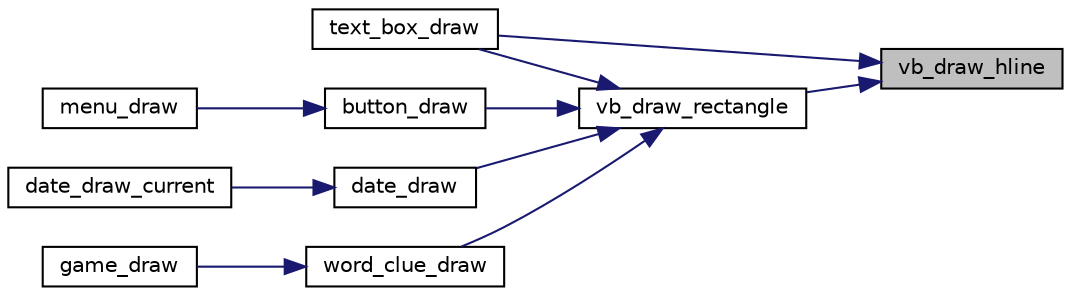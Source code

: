 digraph "vb_draw_hline"
{
 // LATEX_PDF_SIZE
  edge [fontname="Helvetica",fontsize="10",labelfontname="Helvetica",labelfontsize="10"];
  node [fontname="Helvetica",fontsize="10",shape=record];
  rankdir="RL";
  Node1 [label="vb_draw_hline",height=0.2,width=0.4,color="black", fillcolor="grey75", style="filled", fontcolor="black",tooltip="Draws a horizontal line in the given buffer in the given coordinates with the given color."];
  Node1 -> Node2 [dir="back",color="midnightblue",fontsize="10",style="solid",fontname="Helvetica"];
  Node2 [label="text_box_draw",height=0.2,width=0.4,color="black", fillcolor="white", style="filled",URL="$group__textbox.html#ga0d7efee1fe6e5b861c311b6cc4cfd201",tooltip="Draws a given text box to the given buffer."];
  Node1 -> Node3 [dir="back",color="midnightblue",fontsize="10",style="solid",fontname="Helvetica"];
  Node3 [label="vb_draw_rectangle",height=0.2,width=0.4,color="black", fillcolor="white", style="filled",URL="$group__graphics.html#ga16484c11b9019a2395c4964fe7da3ab1",tooltip="Draws a rectangle in the given buffer in the given coordinates with the given height and width with t..."];
  Node3 -> Node4 [dir="back",color="midnightblue",fontsize="10",style="solid",fontname="Helvetica"];
  Node4 [label="button_draw",height=0.2,width=0.4,color="black", fillcolor="white", style="filled",URL="$group__button.html#ga5b499ecd345cc4ab20cb3194a01fc937",tooltip="Draws a given button to the given buffer."];
  Node4 -> Node5 [dir="back",color="midnightblue",fontsize="10",style="solid",fontname="Helvetica"];
  Node5 [label="menu_draw",height=0.2,width=0.4,color="black", fillcolor="white", style="filled",URL="$group__menu.html#ga35731eaa9442f8db276220d9fc77dcf6",tooltip="Draws the menu according to its state to the back buffer."];
  Node3 -> Node6 [dir="back",color="midnightblue",fontsize="10",style="solid",fontname="Helvetica"];
  Node6 [label="date_draw",height=0.2,width=0.4,color="black", fillcolor="white", style="filled",URL="$group__date.html#ga4935ca0b464c660a91e7f725da5149ae",tooltip="Draws a date to the given screen coordiantes."];
  Node6 -> Node7 [dir="back",color="midnightblue",fontsize="10",style="solid",fontname="Helvetica"];
  Node7 [label="date_draw_current",height=0.2,width=0.4,color="black", fillcolor="white", style="filled",URL="$group__date.html#gac6b60c120a9b43280cf175cc7fb7f047",tooltip="Draws the current date to the top left corner of the screen."];
  Node3 -> Node2 [dir="back",color="midnightblue",fontsize="10",style="solid",fontname="Helvetica"];
  Node3 -> Node8 [dir="back",color="midnightblue",fontsize="10",style="solid",fontname="Helvetica"];
  Node8 [label="word_clue_draw",height=0.2,width=0.4,color="black", fillcolor="white", style="filled",URL="$group__clue.html#gaf2e81417151218db37a0250f64f2f825",tooltip="Draws a given word clue to the given buffer on the given coordinates."];
  Node8 -> Node9 [dir="back",color="midnightblue",fontsize="10",style="solid",fontname="Helvetica"];
  Node9 [label="game_draw",height=0.2,width=0.4,color="black", fillcolor="white", style="filled",URL="$group__game.html#ga656ca85eff33877022fd939d29f23822",tooltip="Draws the game to the back buffer. // TODO this is so generic... :/."];
}

